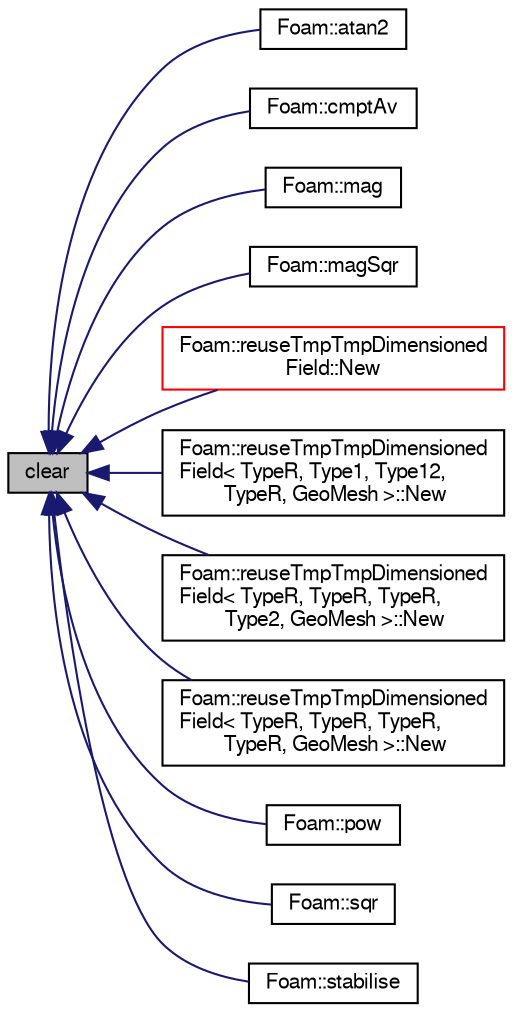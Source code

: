 digraph "clear"
{
  bgcolor="transparent";
  edge [fontname="FreeSans",fontsize="10",labelfontname="FreeSans",labelfontsize="10"];
  node [fontname="FreeSans",fontsize="10",shape=record];
  rankdir="LR";
  Node13 [label="clear",height=0.2,width=0.4,color="black", fillcolor="grey75", style="filled", fontcolor="black"];
  Node13 -> Node14 [dir="back",color="midnightblue",fontsize="10",style="solid",fontname="FreeSans"];
  Node14 [label="Foam::atan2",height=0.2,width=0.4,color="black",URL="$a21124.html#a4b05f1973a78e2aedeb1ebfb62de8caf"];
  Node13 -> Node15 [dir="back",color="midnightblue",fontsize="10",style="solid",fontname="FreeSans"];
  Node15 [label="Foam::cmptAv",height=0.2,width=0.4,color="black",URL="$a21124.html#a1a57eab5a1f82e5474084ad83d4da37d"];
  Node13 -> Node16 [dir="back",color="midnightblue",fontsize="10",style="solid",fontname="FreeSans"];
  Node16 [label="Foam::mag",height=0.2,width=0.4,color="black",URL="$a21124.html#ac2d7a590efdcefe56e9f50910da4bffc"];
  Node13 -> Node17 [dir="back",color="midnightblue",fontsize="10",style="solid",fontname="FreeSans"];
  Node17 [label="Foam::magSqr",height=0.2,width=0.4,color="black",URL="$a21124.html#afca5f569c6add213a8f5d6231186b817"];
  Node13 -> Node18 [dir="back",color="midnightblue",fontsize="10",style="solid",fontname="FreeSans"];
  Node18 [label="Foam::reuseTmpTmpDimensioned\lField::New",height=0.2,width=0.4,color="red",URL="$a26402.html#a704c47f5e6f284b67fc49b628af90c7d"];
  Node13 -> Node21 [dir="back",color="midnightblue",fontsize="10",style="solid",fontname="FreeSans"];
  Node21 [label="Foam::reuseTmpTmpDimensioned\lField\< TypeR, Type1, Type12,\l TypeR, GeoMesh \>::New",height=0.2,width=0.4,color="black",URL="$a26406.html#aca01fa0d2475e88bc154c469f0c0e4fa"];
  Node13 -> Node22 [dir="back",color="midnightblue",fontsize="10",style="solid",fontname="FreeSans"];
  Node22 [label="Foam::reuseTmpTmpDimensioned\lField\< TypeR, TypeR, TypeR,\l Type2, GeoMesh \>::New",height=0.2,width=0.4,color="black",URL="$a26410.html#a6539b6baf21f1b9328c0f6681632e188"];
  Node13 -> Node23 [dir="back",color="midnightblue",fontsize="10",style="solid",fontname="FreeSans"];
  Node23 [label="Foam::reuseTmpTmpDimensioned\lField\< TypeR, TypeR, TypeR,\l TypeR, GeoMesh \>::New",height=0.2,width=0.4,color="black",URL="$a26414.html#a4a0a1741b4a368b190d54ddc0509fa1d"];
  Node13 -> Node24 [dir="back",color="midnightblue",fontsize="10",style="solid",fontname="FreeSans"];
  Node24 [label="Foam::pow",height=0.2,width=0.4,color="black",URL="$a21124.html#aee0869c099ea25d4a3820abb90abcde2"];
  Node13 -> Node25 [dir="back",color="midnightblue",fontsize="10",style="solid",fontname="FreeSans"];
  Node25 [label="Foam::sqr",height=0.2,width=0.4,color="black",URL="$a21124.html#a1cb4d3d3c1ff62bc1bda0460d9056ee2"];
  Node13 -> Node26 [dir="back",color="midnightblue",fontsize="10",style="solid",fontname="FreeSans"];
  Node26 [label="Foam::stabilise",height=0.2,width=0.4,color="black",URL="$a21124.html#aad840398bfc1f7568110b83229ffad34"];
}
